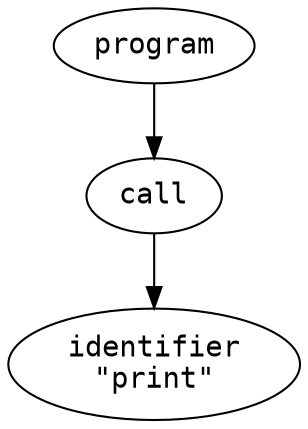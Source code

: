 digraph G
{
	node[fontname=Monospace]
	n0[label="program"]
	n1[label="call"]
	n0->n1
	n2[label="identifier\n\"print\""]
	n1->n2
}
